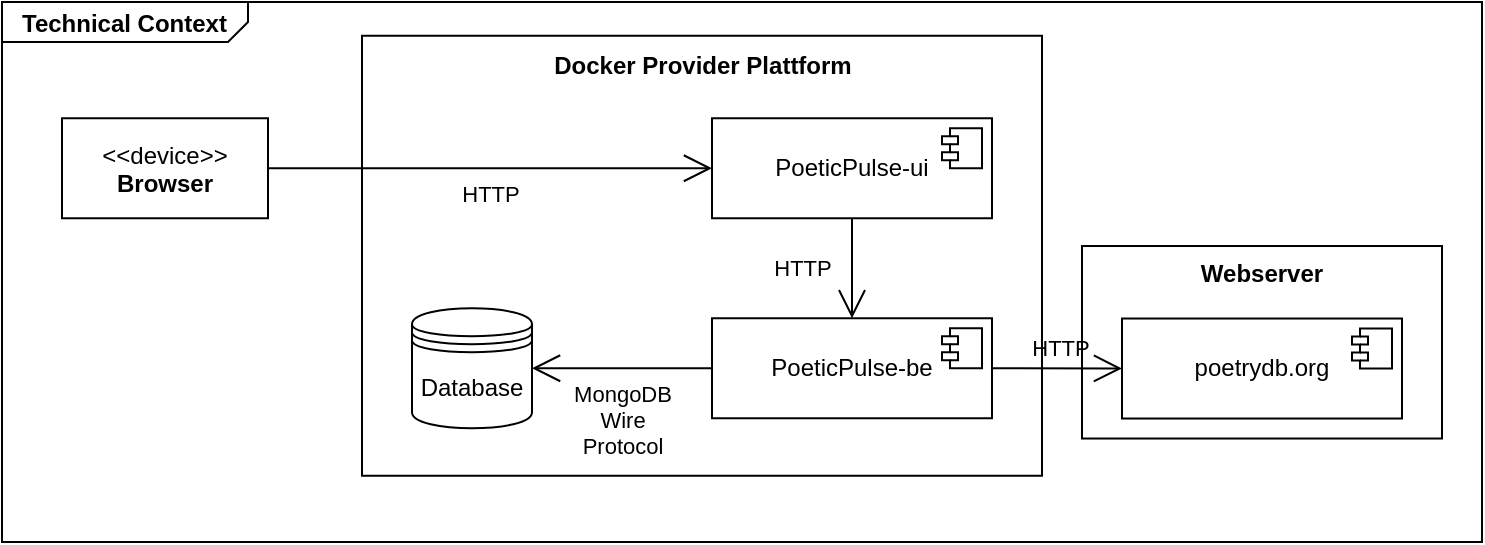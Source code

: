 <mxfile version="24.6.2" type="device">
  <diagram name="Seite-1" id="vO9bGe1PAfaSyUVrgkQa">
    <mxGraphModel dx="1509" dy="757" grid="1" gridSize="10" guides="1" tooltips="1" connect="1" arrows="1" fold="1" page="1" pageScale="1" pageWidth="827" pageHeight="1169" math="0" shadow="0">
      <root>
        <mxCell id="0" />
        <mxCell id="1" parent="0" />
        <mxCell id="Xoc5ZM0ziYuFofzknt8c-1" value="&lt;p style=&quot;margin:0px;margin-top:4px;margin-left:10px;text-align:left;&quot;&gt;&lt;b&gt;Technical Context&lt;/b&gt;&lt;/p&gt;" style="html=1;shape=mxgraph.sysml.package;labelX=123.17;align=left;spacingLeft=10;overflow=fill;recursiveResize=0;" vertex="1" parent="1">
          <mxGeometry x="-430" y="20" width="740" height="270" as="geometry" />
        </mxCell>
        <mxCell id="Xoc5ZM0ziYuFofzknt8c-30" value="Webserver" style="strokeColor=inherit;fillColor=inherit;gradientColor=inherit;shape=rect;fontStyle=1;html=1;whiteSpace=wrap;align=center;verticalAlign=top;" vertex="1" parent="Xoc5ZM0ziYuFofzknt8c-1">
          <mxGeometry x="540" y="122.01" width="180" height="96.25" as="geometry" />
        </mxCell>
        <mxCell id="Xoc5ZM0ziYuFofzknt8c-33" value="&lt;p&gt;&amp;lt;&amp;lt;device&amp;gt;&amp;gt;&lt;br&gt;&lt;b&gt;Browser&lt;/b&gt;&lt;/p&gt;" style="shape=rect;html=1;overflow=fill;whiteSpace=wrap;align=center;" vertex="1" parent="Xoc5ZM0ziYuFofzknt8c-1">
          <mxGeometry x="30" y="58.13" width="103" height="50" as="geometry" />
        </mxCell>
        <mxCell id="Xoc5ZM0ziYuFofzknt8c-37" value="&lt;span style=&quot;font-weight: normal;&quot;&gt;poetrydb.org&lt;/span&gt;" style="strokeColor=inherit;fillColor=inherit;gradientColor=inherit;shape=rect;fontStyle=1;html=1;whiteSpace=wrap;align=center;verticalAlign=middle;" vertex="1" parent="Xoc5ZM0ziYuFofzknt8c-1">
          <mxGeometry x="560" y="158.26" width="140" height="50" as="geometry" />
        </mxCell>
        <mxCell id="Xoc5ZM0ziYuFofzknt8c-38" value="" style="shape=component;jettyWidth=8;jettyHeight=4;" vertex="1" parent="Xoc5ZM0ziYuFofzknt8c-1">
          <mxGeometry x="675" y="163.26" width="20" height="20" as="geometry" />
        </mxCell>
        <mxCell id="Xoc5ZM0ziYuFofzknt8c-3" value="" style="strokeColor=inherit;fillColor=inherit;gradientColor=inherit;shape=rect;fontStyle=1;html=1;whiteSpace=wrap;align=center;" vertex="1" parent="Xoc5ZM0ziYuFofzknt8c-1">
          <mxGeometry x="180" y="16.88" width="340" height="220" as="geometry" />
        </mxCell>
        <mxCell id="Xoc5ZM0ziYuFofzknt8c-35" value="Docker Provider Plattform" style="text;html=1;align=center;verticalAlign=middle;resizable=0;points=[];autosize=1;strokeColor=none;fillColor=none;fontStyle=1" vertex="1" parent="Xoc5ZM0ziYuFofzknt8c-1">
          <mxGeometry x="270" y="16.88" width="160" height="30" as="geometry" />
        </mxCell>
        <mxCell id="Xoc5ZM0ziYuFofzknt8c-12" value="HTTP" style="strokeColor=inherit;fillColor=inherit;gradientColor=inherit;edgeStyle=none;endArrow=open;verticalAlign=top;labelBackgroundColor=none;endSize=12;html=1;rounded=0;entryX=0;entryY=0.5;entryDx=0;entryDy=0;exitX=1;exitY=0.5;exitDx=0;exitDy=0;" edge="1" parent="Xoc5ZM0ziYuFofzknt8c-1" source="Xoc5ZM0ziYuFofzknt8c-33" target="Xoc5ZM0ziYuFofzknt8c-42">
          <mxGeometry relative="1" as="geometry">
            <mxPoint x="142.2" y="82.44" as="sourcePoint" />
            <mxPoint x="290.0" y="82.56" as="targetPoint" />
          </mxGeometry>
        </mxCell>
        <mxCell id="Xoc5ZM0ziYuFofzknt8c-42" value="&lt;span style=&quot;font-weight: normal;&quot;&gt;PoeticPulse-ui&lt;/span&gt;" style="strokeColor=inherit;fillColor=inherit;gradientColor=inherit;shape=rect;fontStyle=1;html=1;whiteSpace=wrap;align=center;verticalAlign=middle;" vertex="1" parent="Xoc5ZM0ziYuFofzknt8c-1">
          <mxGeometry x="355" y="58.13" width="140" height="50" as="geometry" />
        </mxCell>
        <mxCell id="Xoc5ZM0ziYuFofzknt8c-43" value="" style="shape=component;jettyWidth=8;jettyHeight=4;" vertex="1" parent="Xoc5ZM0ziYuFofzknt8c-1">
          <mxGeometry x="470" y="63.13" width="20" height="20" as="geometry" />
        </mxCell>
        <mxCell id="Xoc5ZM0ziYuFofzknt8c-41" value="" style="shape=component;jettyWidth=8;jettyHeight=4;" vertex="1" parent="Xoc5ZM0ziYuFofzknt8c-1">
          <mxGeometry x="470" y="163.13" width="20" height="20" as="geometry" />
        </mxCell>
        <mxCell id="Xoc5ZM0ziYuFofzknt8c-40" value="&lt;span style=&quot;font-weight: normal;&quot;&gt;PoeticPulse-be&lt;/span&gt;" style="strokeColor=inherit;fillColor=inherit;gradientColor=inherit;shape=rect;fontStyle=1;html=1;whiteSpace=wrap;align=center;verticalAlign=middle;" vertex="1" parent="Xoc5ZM0ziYuFofzknt8c-1">
          <mxGeometry x="355" y="158.13" width="140" height="50" as="geometry" />
        </mxCell>
        <mxCell id="Xoc5ZM0ziYuFofzknt8c-45" value="MongoDB&lt;div&gt;Wire&lt;/div&gt;&lt;div&gt;Protocol&lt;/div&gt;" style="strokeColor=inherit;fillColor=inherit;gradientColor=inherit;edgeStyle=none;endArrow=open;verticalAlign=top;labelBackgroundColor=none;endSize=12;html=1;rounded=0;exitX=0;exitY=0.5;exitDx=0;exitDy=0;entryX=1;entryY=0.5;entryDx=0;entryDy=0;" edge="1" parent="Xoc5ZM0ziYuFofzknt8c-1" source="Xoc5ZM0ziYuFofzknt8c-40" target="Xoc5ZM0ziYuFofzknt8c-44">
          <mxGeometry relative="1" as="geometry">
            <mxPoint x="515" y="228.13" as="sourcePoint" />
            <mxPoint x="589" y="228.47" as="targetPoint" />
          </mxGeometry>
        </mxCell>
        <mxCell id="Xoc5ZM0ziYuFofzknt8c-44" value="Database" style="shape=datastore;whiteSpace=wrap;html=1;" vertex="1" parent="Xoc5ZM0ziYuFofzknt8c-1">
          <mxGeometry x="205" y="153.13" width="60" height="60" as="geometry" />
        </mxCell>
        <mxCell id="Xoc5ZM0ziYuFofzknt8c-49" value="" style="shape=component;jettyWidth=8;jettyHeight=4;" vertex="1" parent="Xoc5ZM0ziYuFofzknt8c-1">
          <mxGeometry x="470" y="163.13" width="20" height="20" as="geometry" />
        </mxCell>
        <mxCell id="Xoc5ZM0ziYuFofzknt8c-32" value="HTTP" style="strokeColor=inherit;fillColor=inherit;gradientColor=inherit;edgeStyle=none;endArrow=open;verticalAlign=top;labelBackgroundColor=none;endSize=12;html=1;rounded=0;exitX=1;exitY=0.5;exitDx=0;exitDy=0;entryX=0;entryY=0.5;entryDx=0;entryDy=0;" edge="1" parent="Xoc5ZM0ziYuFofzknt8c-1" source="Xoc5ZM0ziYuFofzknt8c-40" target="Xoc5ZM0ziYuFofzknt8c-37">
          <mxGeometry x="0.046" y="23" relative="1" as="geometry">
            <mxPoint x="497" y="83.13" as="sourcePoint" />
            <mxPoint x="562" y="83" as="targetPoint" />
            <mxPoint as="offset" />
          </mxGeometry>
        </mxCell>
        <mxCell id="Xoc5ZM0ziYuFofzknt8c-46" value="HTTP" style="strokeColor=inherit;fillColor=inherit;gradientColor=inherit;edgeStyle=none;endArrow=open;verticalAlign=top;labelBackgroundColor=none;endSize=12;html=1;rounded=0;exitX=0.5;exitY=1;exitDx=0;exitDy=0;entryX=0.5;entryY=0;entryDx=0;entryDy=0;" edge="1" parent="Xoc5ZM0ziYuFofzknt8c-1">
          <mxGeometry x="-0.525" y="-25" relative="1" as="geometry">
            <mxPoint x="425.0" y="108.13" as="sourcePoint" />
            <mxPoint x="425.0" y="158.13" as="targetPoint" />
            <mxPoint as="offset" />
          </mxGeometry>
        </mxCell>
      </root>
    </mxGraphModel>
  </diagram>
</mxfile>
